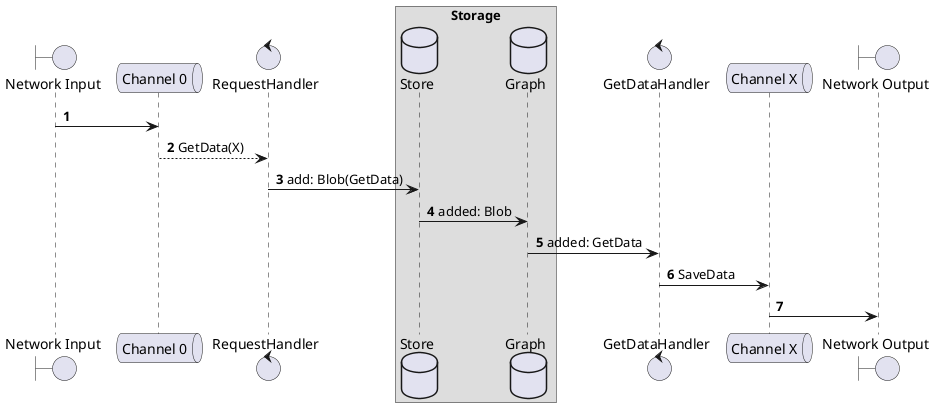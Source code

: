 @startuml
'https://plantuml.com/sequence-diagram

autonumber

boundary "Network Input"
queue "Channel 0"
control RequestHandler
box Storage
database Store
database Graph
end box
control GetDataHandler
queue "Channel X"
boundary "Network Output"

"Network Input" -> "Channel 0"
"Channel 0" --> RequestHandler: GetData(X)
RequestHandler -> Store: add: Blob(GetData)
Store -> Graph: added: Blob
Graph -> GetDataHandler: added: GetData
GetDataHandler -> "Channel X": SaveData
"Channel X" -> "Network Output"

@enduml
@startuml
'https://plantuml.com/sequence-diagram

autonumber

boundary "Network Input"
queue "Channel X"
control RequestHandler
box Storage
database Store
database Graph
end box
control GetDataHandler

"Network Input" -> "Channel X"
"Channel X" --> RequestHandler: SaveData
RequestHandler -> Store: add: Blob(GetData)
Store -> Graph: added: Blob
Graph -> GetDataHandler: added: GetData

@enduml

